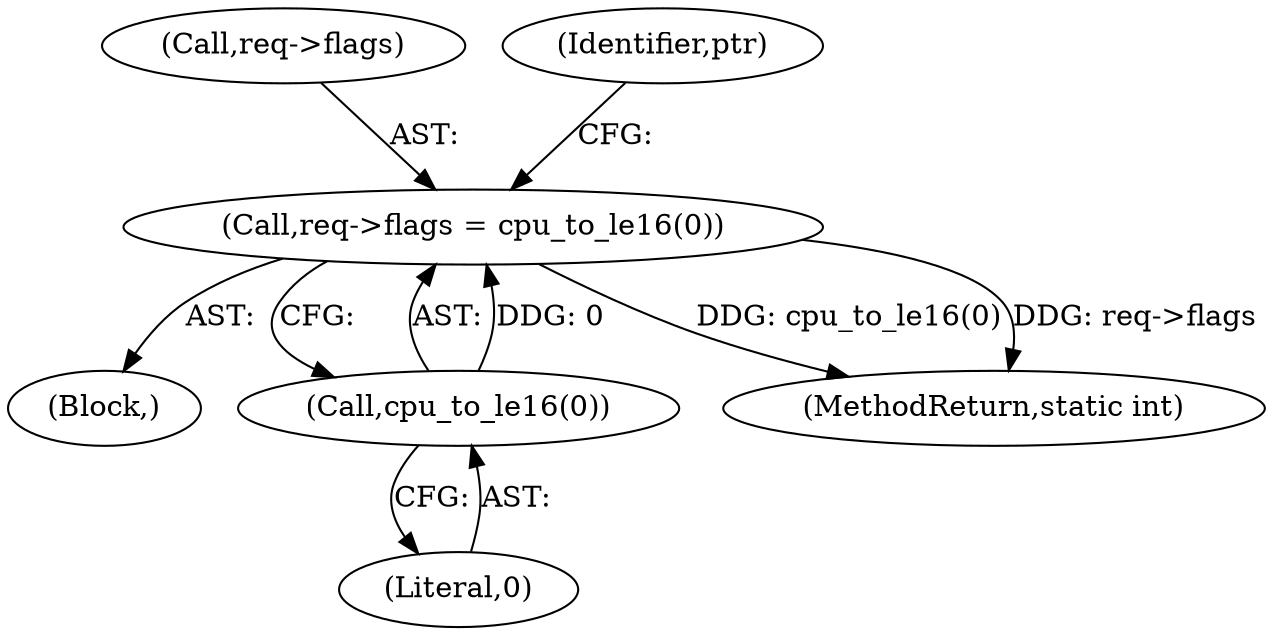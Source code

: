 digraph "0_linux_f2fcfcd670257236ebf2088bbdf26f6a8ef459fe@pointer" {
"1000319" [label="(Call,req->flags = cpu_to_le16(0))"];
"1000323" [label="(Call,cpu_to_le16(0))"];
"1000320" [label="(Call,req->flags)"];
"1000327" [label="(Identifier,ptr)"];
"1000104" [label="(Block,)"];
"1000323" [label="(Call,cpu_to_le16(0))"];
"1000319" [label="(Call,req->flags = cpu_to_le16(0))"];
"1000324" [label="(Literal,0)"];
"1000329" [label="(MethodReturn,static int)"];
"1000319" -> "1000104"  [label="AST: "];
"1000319" -> "1000323"  [label="CFG: "];
"1000320" -> "1000319"  [label="AST: "];
"1000323" -> "1000319"  [label="AST: "];
"1000327" -> "1000319"  [label="CFG: "];
"1000319" -> "1000329"  [label="DDG: cpu_to_le16(0)"];
"1000319" -> "1000329"  [label="DDG: req->flags"];
"1000323" -> "1000319"  [label="DDG: 0"];
"1000323" -> "1000324"  [label="CFG: "];
"1000324" -> "1000323"  [label="AST: "];
}
